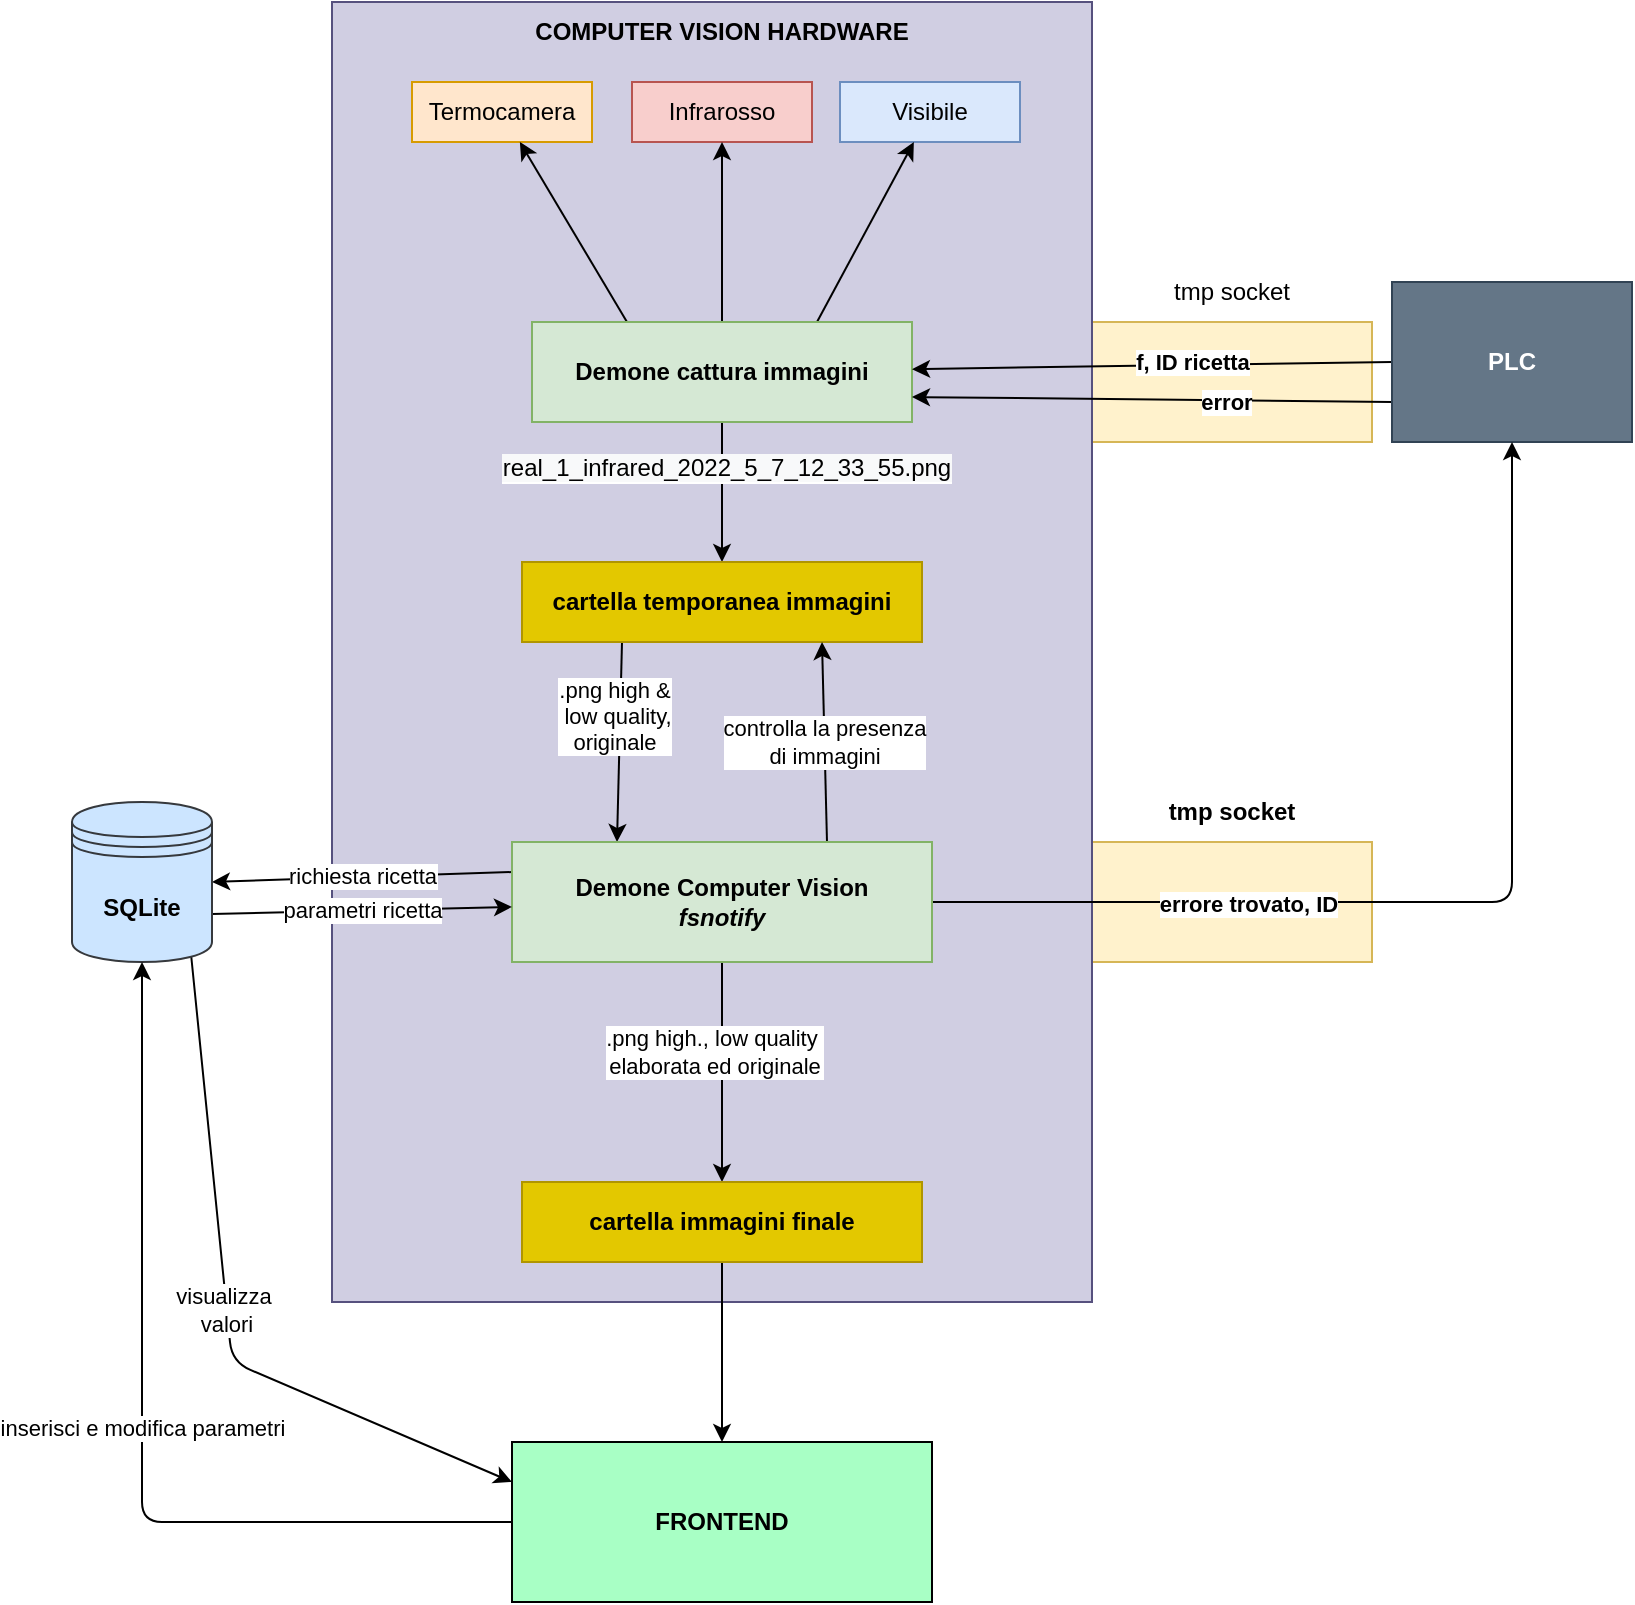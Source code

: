 <mxfile>
    <diagram id="VuwWoVwdQ7wxu-HWb0Wh" name="Page-1">
        <mxGraphModel dx="2384" dy="942" grid="1" gridSize="10" guides="1" tooltips="1" connect="1" arrows="1" fold="1" page="0" pageScale="1" pageWidth="827" pageHeight="1169" math="0" shadow="0">
            <root>
                <mxCell id="0"/>
                <mxCell id="1" parent="0"/>
                <mxCell id="41" value="" style="rounded=0;whiteSpace=wrap;html=1;fillColor=#fff2cc;strokeColor=#d6b656;" parent="1" vertex="1">
                    <mxGeometry x="540" y="500" width="140" height="60" as="geometry"/>
                </mxCell>
                <mxCell id="38" value="" style="rounded=0;whiteSpace=wrap;html=1;fillColor=#fff2cc;strokeColor=#d6b656;" parent="1" vertex="1">
                    <mxGeometry x="540" y="240" width="140" height="60" as="geometry"/>
                </mxCell>
                <mxCell id="35" value="" style="rounded=0;whiteSpace=wrap;html=1;fillColor=#d0cee2;strokeColor=#56517e;" parent="1" vertex="1">
                    <mxGeometry x="160" y="80" width="380" height="650" as="geometry"/>
                </mxCell>
                <mxCell id="2" value="Termocamera" style="rounded=0;whiteSpace=wrap;html=1;fillColor=#ffe6cc;strokeColor=#d79b00;" parent="1" vertex="1">
                    <mxGeometry x="200" y="120" width="90" height="30" as="geometry"/>
                </mxCell>
                <mxCell id="3" value="Infrarosso" style="rounded=0;whiteSpace=wrap;html=1;fillColor=#f8cecc;strokeColor=#b85450;" parent="1" vertex="1">
                    <mxGeometry x="310" y="120" width="90" height="30" as="geometry"/>
                </mxCell>
                <mxCell id="4" value="Visibile" style="rounded=0;whiteSpace=wrap;html=1;fillColor=#dae8fc;strokeColor=#6c8ebf;" parent="1" vertex="1">
                    <mxGeometry x="414" y="120" width="90" height="30" as="geometry"/>
                </mxCell>
                <mxCell id="7" style="edgeStyle=none;html=1;exitX=0.25;exitY=0;exitDx=0;exitDy=0;" parent="1" source="5" target="2" edge="1">
                    <mxGeometry relative="1" as="geometry"/>
                </mxCell>
                <mxCell id="8" style="edgeStyle=none;html=1;exitX=0.5;exitY=0;exitDx=0;exitDy=0;entryX=0.5;entryY=1;entryDx=0;entryDy=0;" parent="1" source="5" target="3" edge="1">
                    <mxGeometry relative="1" as="geometry"/>
                </mxCell>
                <mxCell id="9" style="edgeStyle=none;html=1;exitX=0.75;exitY=0;exitDx=0;exitDy=0;" parent="1" source="5" target="4" edge="1">
                    <mxGeometry relative="1" as="geometry"/>
                </mxCell>
                <mxCell id="15" style="edgeStyle=none;html=1;exitX=0.5;exitY=1;exitDx=0;exitDy=0;entryX=0.5;entryY=0;entryDx=0;entryDy=0;" parent="1" source="5" target="14" edge="1">
                    <mxGeometry relative="1" as="geometry"/>
                </mxCell>
                <mxCell id="31" value="&lt;span style=&quot;font-size: 12px ; background-color: rgb(248 , 249 , 250)&quot;&gt;real_1_infrared_2022_5_7_12_33_55.png&lt;/span&gt;" style="edgeLabel;html=1;align=center;verticalAlign=middle;resizable=0;points=[];" parent="15" vertex="1" connectable="0">
                    <mxGeometry x="-0.343" y="2" relative="1" as="geometry">
                        <mxPoint as="offset"/>
                    </mxGeometry>
                </mxCell>
                <mxCell id="5" value="&lt;b&gt;Demone cattura immagini&lt;/b&gt;" style="rounded=0;whiteSpace=wrap;html=1;fillColor=#d5e8d4;strokeColor=#82b366;" parent="1" vertex="1">
                    <mxGeometry x="260" y="240" width="190" height="50" as="geometry"/>
                </mxCell>
                <mxCell id="11" style="edgeStyle=none;html=1;exitX=0;exitY=0.5;exitDx=0;exitDy=0;" parent="1" source="10" target="5" edge="1">
                    <mxGeometry relative="1" as="geometry"/>
                </mxCell>
                <mxCell id="12" value="f, ID ricetta" style="edgeLabel;html=1;align=center;verticalAlign=middle;resizable=0;points=[];fontStyle=1" parent="11" vertex="1" connectable="0">
                    <mxGeometry x="-0.168" y="-2" relative="1" as="geometry">
                        <mxPoint as="offset"/>
                    </mxGeometry>
                </mxCell>
                <mxCell id="32" style="edgeStyle=none;html=1;exitX=0;exitY=0.75;exitDx=0;exitDy=0;entryX=1;entryY=0.75;entryDx=0;entryDy=0;" parent="1" source="10" target="5" edge="1">
                    <mxGeometry relative="1" as="geometry"/>
                </mxCell>
                <mxCell id="46" value="&lt;span style=&quot;color: rgba(0 , 0 , 0 , 0) ; font-family: monospace ; font-size: 0px ; background-color: rgb(248 , 249 , 250)&quot;&gt;%3CmxGraphModel%3E%3Croot%3E%3CmxCell%20id%3D%220%22%2F%3E%3CmxCell%20id%3D%221%22%20parent%3D%220%22%2F%3E%3CmxCell%20id%3D%222%22%20value%3D%22error%26lt%3Bbr%26gt%3B%22%20style%3D%22edgeLabel%3Bhtml%3D1%3Balign%3Dcenter%3BverticalAlign%3Dmiddle%3Bresizable%3D0%3Bpoints%3D%5B%5D%3B%22%20vertex%3D%221%22%20connectable%3D%220%22%20parent%3D%221%22%3E%3CmxGeometry%20x%3D%22540%22%20y%3D%22279.5%22%20as%3D%22geometry%22%2F%3E%3C%2FmxCell%3E%3C%2Froot%3E%3C%2FmxGraphModel%3E&lt;/span&gt;" style="edgeLabel;html=1;align=center;verticalAlign=middle;resizable=0;points=[];" parent="32" vertex="1" connectable="0">
                    <mxGeometry x="-0.278" y="1" relative="1" as="geometry">
                        <mxPoint as="offset"/>
                    </mxGeometry>
                </mxCell>
                <mxCell id="47" value="error" style="edgeLabel;html=1;align=center;verticalAlign=middle;resizable=0;points=[];fontStyle=1" parent="32" vertex="1" connectable="0">
                    <mxGeometry x="-0.304" y="1" relative="1" as="geometry">
                        <mxPoint as="offset"/>
                    </mxGeometry>
                </mxCell>
                <mxCell id="10" value="PLC" style="rounded=0;whiteSpace=wrap;html=1;fillColor=#647687;fontColor=#ffffff;strokeColor=#314354;fontStyle=1" parent="1" vertex="1">
                    <mxGeometry x="690" y="220" width="120" height="80" as="geometry"/>
                </mxCell>
                <mxCell id="20" style="edgeStyle=none;html=1;exitX=0.25;exitY=1;exitDx=0;exitDy=0;entryX=0.25;entryY=0;entryDx=0;entryDy=0;" parent="1" source="14" target="17" edge="1">
                    <mxGeometry relative="1" as="geometry"/>
                </mxCell>
                <mxCell id="22" value=".png high &amp;amp;&lt;br&gt;&amp;nbsp;low quality, &lt;br&gt;originale" style="edgeLabel;html=1;align=center;verticalAlign=middle;resizable=0;points=[];" parent="20" vertex="1" connectable="0">
                    <mxGeometry x="-0.259" y="-3" relative="1" as="geometry">
                        <mxPoint as="offset"/>
                    </mxGeometry>
                </mxCell>
                <mxCell id="14" value="cartella temporanea immagini" style="rounded=0;whiteSpace=wrap;html=1;fillColor=#e3c800;fontColor=#000000;strokeColor=#B09500;fontStyle=1" parent="1" vertex="1">
                    <mxGeometry x="255" y="360" width="200" height="40" as="geometry"/>
                </mxCell>
                <mxCell id="19" value="controlla la presenza &lt;br&gt;di immagini" style="edgeStyle=none;html=1;exitX=0.75;exitY=0;exitDx=0;exitDy=0;entryX=0.75;entryY=1;entryDx=0;entryDy=0;" parent="1" source="17" target="14" edge="1">
                    <mxGeometry relative="1" as="geometry"/>
                </mxCell>
                <mxCell id="24" style="edgeStyle=none;html=1;entryX=0.5;entryY=1;entryDx=0;entryDy=0;" parent="1" source="17" target="10" edge="1">
                    <mxGeometry relative="1" as="geometry">
                        <Array as="points">
                            <mxPoint x="750" y="530"/>
                        </Array>
                    </mxGeometry>
                </mxCell>
                <mxCell id="25" value="errore trovato, ID" style="edgeLabel;html=1;align=center;verticalAlign=middle;resizable=0;points=[];fontStyle=1" parent="24" vertex="1" connectable="0">
                    <mxGeometry x="-0.392" y="-1" relative="1" as="geometry">
                        <mxPoint as="offset"/>
                    </mxGeometry>
                </mxCell>
                <mxCell id="29" style="edgeStyle=none;html=1;" parent="1" source="17" target="26" edge="1">
                    <mxGeometry relative="1" as="geometry"/>
                </mxCell>
                <mxCell id="30" value=".png high., low quality&amp;nbsp;&lt;br&gt;elaborata ed originale" style="edgeLabel;html=1;align=center;verticalAlign=middle;resizable=0;points=[];fontStyle=0" parent="29" vertex="1" connectable="0">
                    <mxGeometry x="-0.182" y="-4" relative="1" as="geometry">
                        <mxPoint as="offset"/>
                    </mxGeometry>
                </mxCell>
                <mxCell id="Amh03UeG707Rp0Mfh3sM-51" value="richiesta ricetta" style="edgeStyle=none;html=1;exitX=0;exitY=0.25;exitDx=0;exitDy=0;entryX=1;entryY=0.5;entryDx=0;entryDy=0;" parent="1" source="17" target="Amh03UeG707Rp0Mfh3sM-50" edge="1">
                    <mxGeometry relative="1" as="geometry"/>
                </mxCell>
                <mxCell id="17" value="&lt;b&gt;Demone Computer Vision&lt;br&gt;&lt;i&gt;fsnotify&lt;/i&gt;&lt;/b&gt;" style="rounded=0;whiteSpace=wrap;html=1;fillColor=#d5e8d4;strokeColor=#82b366;" parent="1" vertex="1">
                    <mxGeometry x="250" y="500" width="210" height="60" as="geometry"/>
                </mxCell>
                <mxCell id="Amh03UeG707Rp0Mfh3sM-54" style="edgeStyle=none;html=1;exitX=0.5;exitY=1;exitDx=0;exitDy=0;entryX=0.5;entryY=0;entryDx=0;entryDy=0;" parent="1" source="26" target="Amh03UeG707Rp0Mfh3sM-53" edge="1">
                    <mxGeometry relative="1" as="geometry"/>
                </mxCell>
                <mxCell id="26" value="cartella immagini finale" style="rounded=0;whiteSpace=wrap;html=1;fillColor=#e3c800;fontColor=#000000;strokeColor=#B09500;fontStyle=1" parent="1" vertex="1">
                    <mxGeometry x="255" y="670" width="200" height="40" as="geometry"/>
                </mxCell>
                <mxCell id="37" value="COMPUTER VISION HARDWARE" style="text;html=1;strokeColor=none;fillColor=none;align=center;verticalAlign=middle;whiteSpace=wrap;rounded=0;fontStyle=1" parent="1" vertex="1">
                    <mxGeometry x="235" y="80" width="240" height="30" as="geometry"/>
                </mxCell>
                <mxCell id="48" value="tmp socket" style="text;html=1;strokeColor=none;fillColor=none;align=center;verticalAlign=middle;whiteSpace=wrap;rounded=0;" parent="1" vertex="1">
                    <mxGeometry x="550" y="210" width="120" height="30" as="geometry"/>
                </mxCell>
                <mxCell id="49" value="tmp socket" style="text;html=1;strokeColor=none;fillColor=none;align=center;verticalAlign=middle;whiteSpace=wrap;rounded=0;fontStyle=1" parent="1" vertex="1">
                    <mxGeometry x="550" y="470" width="120" height="30" as="geometry"/>
                </mxCell>
                <mxCell id="Amh03UeG707Rp0Mfh3sM-52" value="parametri ricetta" style="edgeStyle=none;html=1;exitX=1;exitY=0.7;exitDx=0;exitDy=0;" parent="1" source="Amh03UeG707Rp0Mfh3sM-50" target="17" edge="1">
                    <mxGeometry relative="1" as="geometry"/>
                </mxCell>
                <mxCell id="Amh03UeG707Rp0Mfh3sM-56" value="visualizza&amp;nbsp;&lt;br&gt;valori" style="edgeStyle=none;html=1;exitX=0.85;exitY=0.95;exitDx=0;exitDy=0;exitPerimeter=0;entryX=0;entryY=0.25;entryDx=0;entryDy=0;" parent="1" source="Amh03UeG707Rp0Mfh3sM-50" target="Amh03UeG707Rp0Mfh3sM-53" edge="1">
                    <mxGeometry relative="1" as="geometry">
                        <Array as="points">
                            <mxPoint x="110" y="760"/>
                        </Array>
                    </mxGeometry>
                </mxCell>
                <mxCell id="Amh03UeG707Rp0Mfh3sM-50" value="SQLite" style="shape=datastore;whiteSpace=wrap;html=1;fillColor=#cce5ff;strokeColor=#36393d;fontStyle=1" parent="1" vertex="1">
                    <mxGeometry x="30" y="480" width="70" height="80" as="geometry"/>
                </mxCell>
                <mxCell id="Amh03UeG707Rp0Mfh3sM-55" value="inserisci e modifica parametri" style="edgeStyle=none;html=1;exitX=0;exitY=0.5;exitDx=0;exitDy=0;entryX=0.5;entryY=1;entryDx=0;entryDy=0;" parent="1" source="Amh03UeG707Rp0Mfh3sM-53" target="Amh03UeG707Rp0Mfh3sM-50" edge="1">
                    <mxGeometry relative="1" as="geometry">
                        <Array as="points">
                            <mxPoint x="65" y="840"/>
                        </Array>
                    </mxGeometry>
                </mxCell>
                <mxCell id="Amh03UeG707Rp0Mfh3sM-53" value="&lt;b&gt;FRONTEND&lt;/b&gt;" style="rounded=0;whiteSpace=wrap;html=1;fillColor=#A8FFC5;" parent="1" vertex="1">
                    <mxGeometry x="250" y="800" width="210" height="80" as="geometry"/>
                </mxCell>
            </root>
        </mxGraphModel>
    </diagram>
</mxfile>